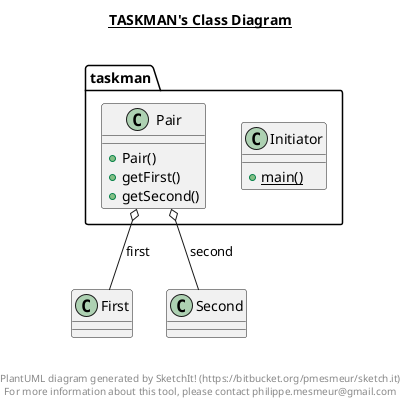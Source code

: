 @startuml

title __TASKMAN's Class Diagram__\n

  package taskman {
    class Initiator {
        {static} + main()
    }
  }
  

  package taskman {
    class Pair {
        + Pair()
        + getFirst()
        + getSecond()
    }
  }
  

  Pair o-- First : first
  Pair o-- Second : second


right footer


PlantUML diagram generated by SketchIt! (https://bitbucket.org/pmesmeur/sketch.it)
For more information about this tool, please contact philippe.mesmeur@gmail.com
endfooter

@enduml
